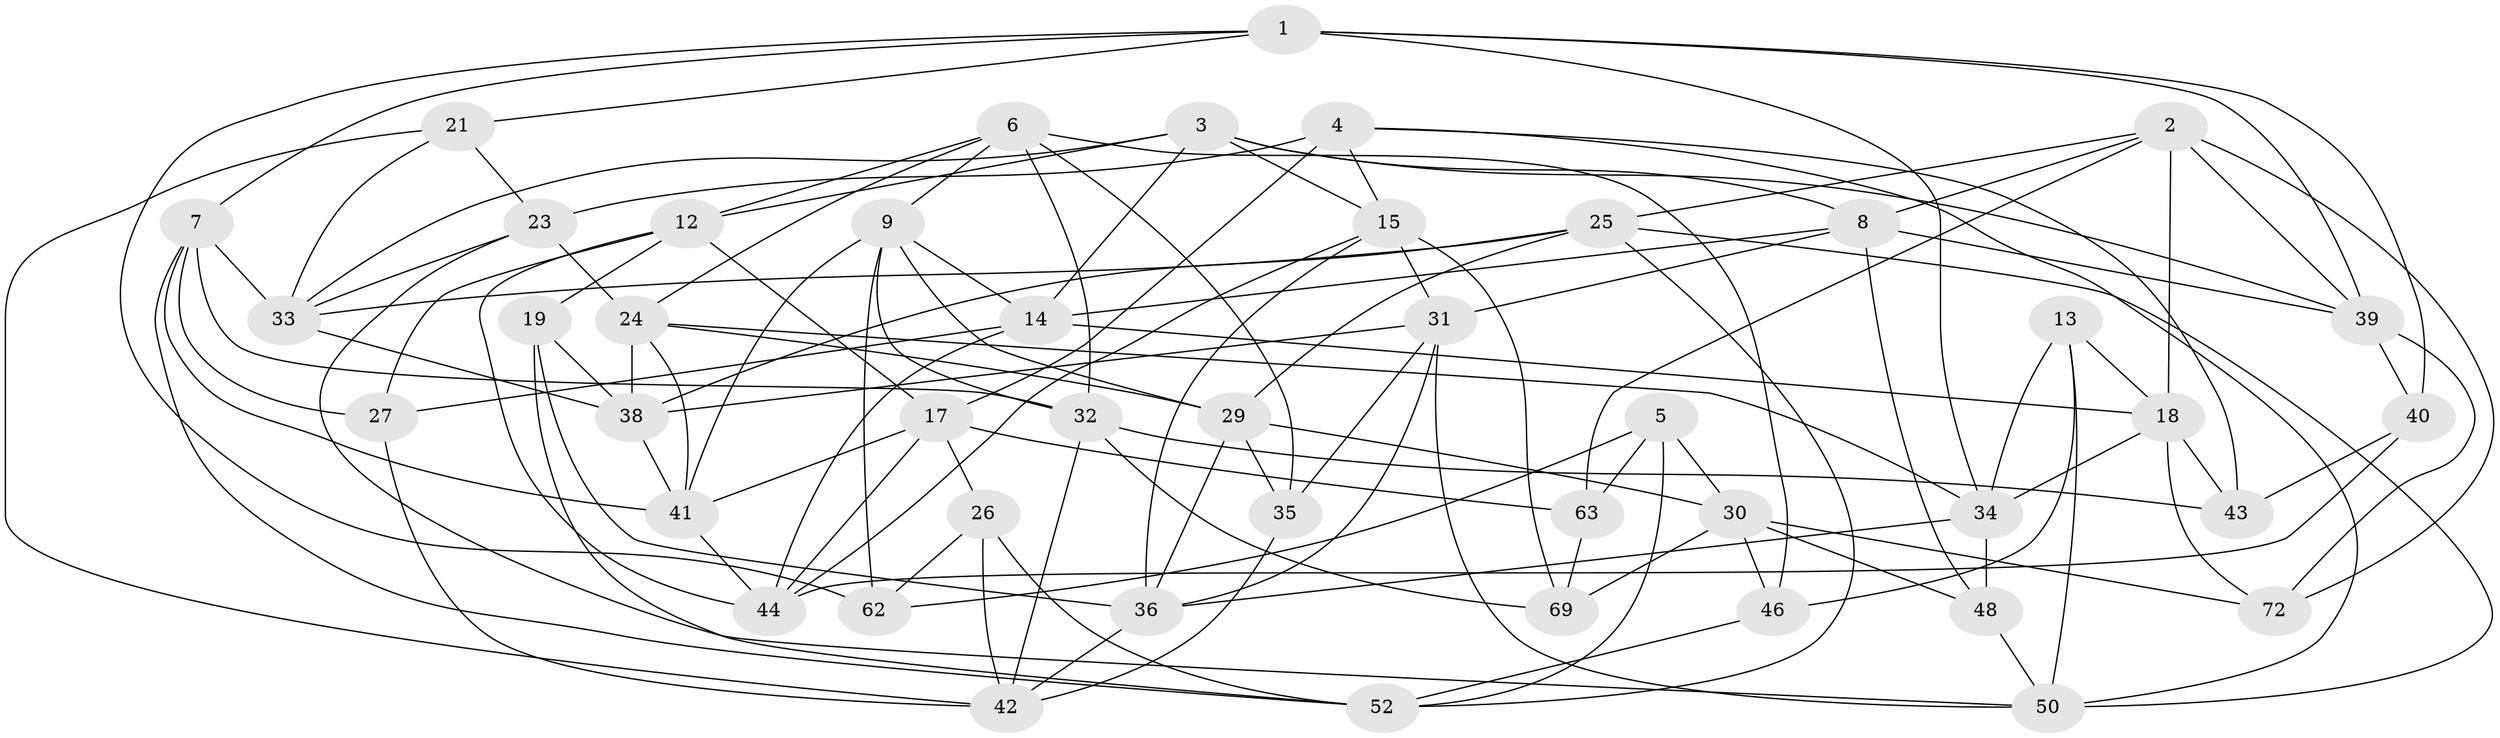 // original degree distribution, {4: 1.0}
// Generated by graph-tools (version 1.1) at 2025/11/02/27/25 16:11:50]
// undirected, 45 vertices, 119 edges
graph export_dot {
graph [start="1"]
  node [color=gray90,style=filled];
  1 [super="+16"];
  2 [super="+28"];
  3 [super="+61"];
  4 [super="+37"];
  5;
  6 [super="+55"];
  7 [super="+57"];
  8 [super="+11"];
  9 [super="+10"];
  12 [super="+71"];
  13;
  14 [super="+22"];
  15 [super="+45"];
  17 [super="+20"];
  18 [super="+51"];
  19;
  21;
  23 [super="+56"];
  24 [super="+66"];
  25 [super="+73"];
  26;
  27;
  29 [super="+53"];
  30 [super="+64"];
  31 [super="+67"];
  32 [super="+59"];
  33 [super="+75"];
  34 [super="+58"];
  35;
  36 [super="+54"];
  38 [super="+47"];
  39 [super="+68"];
  40;
  41 [super="+70"];
  42 [super="+60"];
  43;
  44 [super="+49"];
  46;
  48;
  50 [super="+65"];
  52 [super="+74"];
  62;
  63;
  69;
  72;
  1 -- 39;
  1 -- 34;
  1 -- 7;
  1 -- 40;
  1 -- 21;
  1 -- 62;
  2 -- 18;
  2 -- 8;
  2 -- 72;
  2 -- 63;
  2 -- 25;
  2 -- 39;
  3 -- 15;
  3 -- 33;
  3 -- 8;
  3 -- 12;
  3 -- 14;
  3 -- 39;
  4 -- 15;
  4 -- 17;
  4 -- 50;
  4 -- 43;
  4 -- 23 [weight=2];
  5 -- 63;
  5 -- 62;
  5 -- 52;
  5 -- 30;
  6 -- 9;
  6 -- 35;
  6 -- 24;
  6 -- 46;
  6 -- 32;
  6 -- 12;
  7 -- 32;
  7 -- 52;
  7 -- 41;
  7 -- 27;
  7 -- 33;
  8 -- 48;
  8 -- 31;
  8 -- 14;
  8 -- 39;
  9 -- 62;
  9 -- 41;
  9 -- 32;
  9 -- 29;
  9 -- 14;
  12 -- 19;
  12 -- 27;
  12 -- 44;
  12 -- 17;
  13 -- 34;
  13 -- 46;
  13 -- 50;
  13 -- 18;
  14 -- 27;
  14 -- 18;
  14 -- 44;
  15 -- 69;
  15 -- 36;
  15 -- 31;
  15 -- 44;
  17 -- 41;
  17 -- 44;
  17 -- 26;
  17 -- 63;
  18 -- 43;
  18 -- 72;
  18 -- 34;
  19 -- 52;
  19 -- 36;
  19 -- 38;
  21 -- 42;
  21 -- 33;
  21 -- 23;
  23 -- 50;
  23 -- 33;
  23 -- 24;
  24 -- 34;
  24 -- 38;
  24 -- 41;
  24 -- 29;
  25 -- 50;
  25 -- 29;
  25 -- 52;
  25 -- 38;
  25 -- 33;
  26 -- 62;
  26 -- 42;
  26 -- 52;
  27 -- 42;
  29 -- 35;
  29 -- 36;
  29 -- 30;
  30 -- 48;
  30 -- 72;
  30 -- 69;
  30 -- 46;
  31 -- 36;
  31 -- 50;
  31 -- 35;
  31 -- 38;
  32 -- 43;
  32 -- 42;
  32 -- 69;
  33 -- 38;
  34 -- 48;
  34 -- 36;
  35 -- 42;
  36 -- 42;
  38 -- 41;
  39 -- 40;
  39 -- 72;
  40 -- 43;
  40 -- 44;
  41 -- 44;
  46 -- 52;
  48 -- 50;
  63 -- 69;
}
